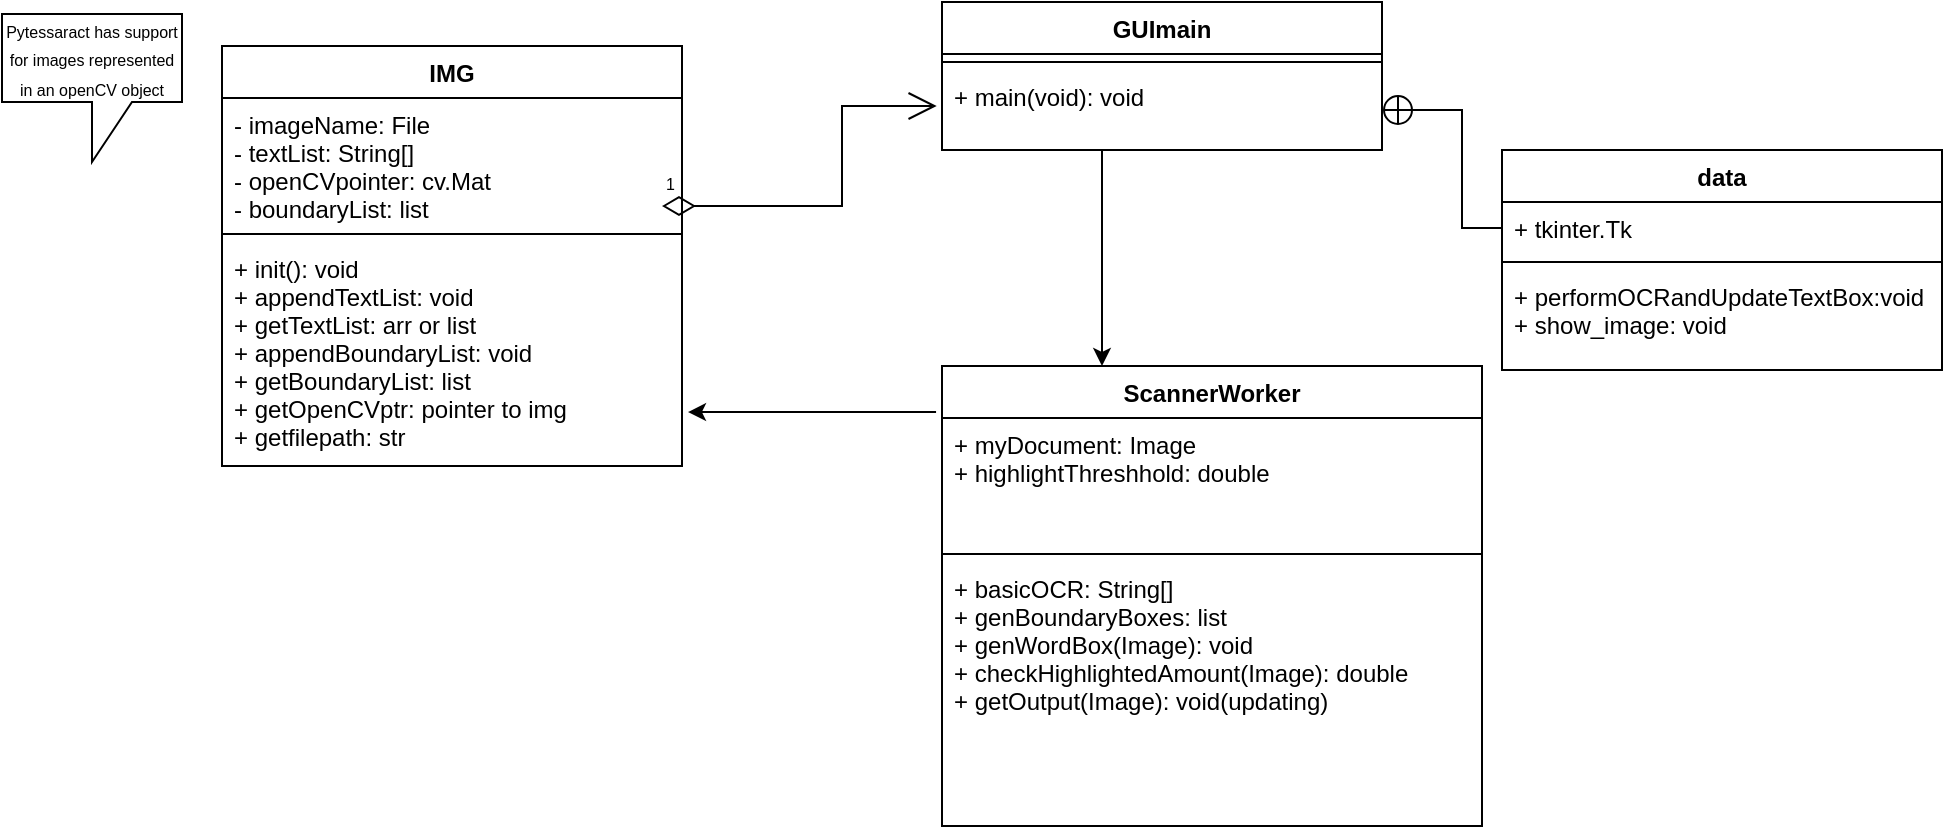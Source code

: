 <mxfile version="15.7.4" type="google"><diagram id="dvbAjtInswgCvb8scLRo" name="Page-1"><mxGraphModel dx="1019" dy="564" grid="1" gridSize="10" guides="1" tooltips="1" connect="1" arrows="1" fold="1" page="1" pageScale="1" pageWidth="850" pageHeight="1100" math="0" shadow="0"><root><mxCell id="0"/><mxCell id="1" parent="0"/><mxCell id="_RKIDM04wMEkd0Bd_AqP-1" value="GUImain" style="swimlane;fontStyle=1;align=center;verticalAlign=top;childLayout=stackLayout;horizontal=1;startSize=26;horizontalStack=0;resizeParent=1;resizeParentMax=0;resizeLast=0;collapsible=1;marginBottom=0;" parent="1" vertex="1"><mxGeometry x="560" y="110" width="220" height="74" as="geometry"/></mxCell><mxCell id="_RKIDM04wMEkd0Bd_AqP-3" value="" style="line;strokeWidth=1;fillColor=none;align=left;verticalAlign=middle;spacingTop=-1;spacingLeft=3;spacingRight=3;rotatable=0;labelPosition=right;points=[];portConstraint=eastwest;" parent="_RKIDM04wMEkd0Bd_AqP-1" vertex="1"><mxGeometry y="26" width="220" height="8" as="geometry"/></mxCell><mxCell id="_RKIDM04wMEkd0Bd_AqP-4" value="+ main(void): void" style="text;strokeColor=none;fillColor=none;align=left;verticalAlign=top;spacingLeft=4;spacingRight=4;overflow=hidden;rotatable=0;points=[[0,0.5],[1,0.5]];portConstraint=eastwest;" parent="_RKIDM04wMEkd0Bd_AqP-1" vertex="1"><mxGeometry y="34" width="220" height="40" as="geometry"/></mxCell><mxCell id="_RKIDM04wMEkd0Bd_AqP-5" value="ScannerWorker" style="swimlane;fontStyle=1;align=center;verticalAlign=top;childLayout=stackLayout;horizontal=1;startSize=26;horizontalStack=0;resizeParent=1;resizeParentMax=0;resizeLast=0;collapsible=1;marginBottom=0;" parent="1" vertex="1"><mxGeometry x="560" y="292" width="270" height="230" as="geometry"/></mxCell><mxCell id="_RKIDM04wMEkd0Bd_AqP-6" value="+ myDocument: Image&#10;+ highlightThreshhold: double" style="text;strokeColor=none;fillColor=none;align=left;verticalAlign=top;spacingLeft=4;spacingRight=4;overflow=hidden;rotatable=0;points=[[0,0.5],[1,0.5]];portConstraint=eastwest;" parent="_RKIDM04wMEkd0Bd_AqP-5" vertex="1"><mxGeometry y="26" width="270" height="64" as="geometry"/></mxCell><mxCell id="_RKIDM04wMEkd0Bd_AqP-7" value="" style="line;strokeWidth=1;fillColor=none;align=left;verticalAlign=middle;spacingTop=-1;spacingLeft=3;spacingRight=3;rotatable=0;labelPosition=right;points=[];portConstraint=eastwest;" parent="_RKIDM04wMEkd0Bd_AqP-5" vertex="1"><mxGeometry y="90" width="270" height="8" as="geometry"/></mxCell><mxCell id="_RKIDM04wMEkd0Bd_AqP-8" value="+ basicOCR: String[]&#10;+ genBoundaryBoxes: list&#10;+ genWordBox(Image): void&#10;+ checkHighlightedAmount(Image): double&#10;+ getOutput(Image): void(updating)&#10;" style="text;strokeColor=none;fillColor=none;align=left;verticalAlign=top;spacingLeft=4;spacingRight=4;overflow=hidden;rotatable=0;points=[[0,0.5],[1,0.5]];portConstraint=eastwest;" parent="_RKIDM04wMEkd0Bd_AqP-5" vertex="1"><mxGeometry y="98" width="270" height="132" as="geometry"/></mxCell><mxCell id="_RKIDM04wMEkd0Bd_AqP-9" value="IMG" style="swimlane;fontStyle=1;align=center;verticalAlign=top;childLayout=stackLayout;horizontal=1;startSize=26;horizontalStack=0;resizeParent=1;resizeParentMax=0;resizeLast=0;collapsible=1;marginBottom=0;" parent="1" vertex="1"><mxGeometry x="200" y="132" width="230" height="210" as="geometry"/></mxCell><mxCell id="_RKIDM04wMEkd0Bd_AqP-10" value="- imageName: File&#10;- textList: String[]&#10;- openCVpointer: cv.Mat&#10;- boundaryList: list&#10;" style="text;strokeColor=none;fillColor=none;align=left;verticalAlign=top;spacingLeft=4;spacingRight=4;overflow=hidden;rotatable=0;points=[[0,0.5],[1,0.5]];portConstraint=eastwest;" parent="_RKIDM04wMEkd0Bd_AqP-9" vertex="1"><mxGeometry y="26" width="230" height="64" as="geometry"/></mxCell><mxCell id="_RKIDM04wMEkd0Bd_AqP-11" value="" style="line;strokeWidth=1;fillColor=none;align=left;verticalAlign=middle;spacingTop=-1;spacingLeft=3;spacingRight=3;rotatable=0;labelPosition=right;points=[];portConstraint=eastwest;" parent="_RKIDM04wMEkd0Bd_AqP-9" vertex="1"><mxGeometry y="90" width="230" height="8" as="geometry"/></mxCell><mxCell id="_RKIDM04wMEkd0Bd_AqP-12" value="+ init(): void&#10;+ appendTextList: void&#10;+ getTextList: arr or list&#10;+ appendBoundaryList: void &#10;+ getBoundaryList: list&#10;+ getOpenCVptr: pointer to img&#10;+ getfilepath: str " style="text;strokeColor=none;fillColor=none;align=left;verticalAlign=top;spacingLeft=4;spacingRight=4;overflow=hidden;rotatable=0;points=[[0,0.5],[1,0.5]];portConstraint=eastwest;" parent="_RKIDM04wMEkd0Bd_AqP-9" vertex="1"><mxGeometry y="98" width="230" height="112" as="geometry"/></mxCell><mxCell id="_RKIDM04wMEkd0Bd_AqP-13" value="&lt;font style=&quot;font-size: 8px&quot;&gt;Pytessaract has support for images represented in an openCV object&lt;/font&gt;" style="shape=callout;whiteSpace=wrap;html=1;perimeter=calloutPerimeter;" parent="1" vertex="1"><mxGeometry x="90" y="116" width="90" height="74" as="geometry"/></mxCell><mxCell id="_RKIDM04wMEkd0Bd_AqP-14" value="1" style="endArrow=open;html=1;endSize=12;startArrow=diamondThin;startSize=14;startFill=0;edgeStyle=orthogonalEdgeStyle;align=left;verticalAlign=bottom;rounded=0;fontSize=8;entryX=-0.012;entryY=1;entryDx=0;entryDy=0;entryPerimeter=0;" parent="1" edge="1"><mxGeometry x="-1" y="3" relative="1" as="geometry"><mxPoint x="420" y="212" as="sourcePoint"/><mxPoint x="557.36" y="162" as="targetPoint"/><Array as="points"><mxPoint x="510" y="212"/><mxPoint x="510" y="162"/></Array></mxGeometry></mxCell><mxCell id="_RKIDM04wMEkd0Bd_AqP-15" value="" style="edgeStyle=orthogonalEdgeStyle;rounded=0;orthogonalLoop=1;jettySize=auto;html=1;fontSize=8;" parent="1" source="_RKIDM04wMEkd0Bd_AqP-4" target="_RKIDM04wMEkd0Bd_AqP-5" edge="1"><mxGeometry relative="1" as="geometry"><Array as="points"><mxPoint x="640" y="222"/><mxPoint x="640" y="222"/></Array></mxGeometry></mxCell><mxCell id="NcZqn75gTkZIQ0C3eaCH-2" value="" style="endArrow=classic;html=1;rounded=0;entryX=1.013;entryY=0.759;entryDx=0;entryDy=0;entryPerimeter=0;exitX=-0.011;exitY=-0.047;exitDx=0;exitDy=0;exitPerimeter=0;" parent="1" source="_RKIDM04wMEkd0Bd_AqP-6" target="_RKIDM04wMEkd0Bd_AqP-12" edge="1"><mxGeometry width="50" height="50" relative="1" as="geometry"><mxPoint x="480" y="410" as="sourcePoint"/><mxPoint x="530" y="360" as="targetPoint"/></mxGeometry></mxCell><mxCell id="uH4Cw3zurdJFzgraK2gm-7" style="edgeStyle=orthogonalEdgeStyle;rounded=0;orthogonalLoop=1;jettySize=auto;html=1;exitX=1;exitY=0.5;exitDx=0;exitDy=0;entryX=0;entryY=0.5;entryDx=0;entryDy=0;endArrow=none;endFill=0;startArrow=circlePlus;startFill=0;" edge="1" parent="1" source="_RKIDM04wMEkd0Bd_AqP-4" target="uH4Cw3zurdJFzgraK2gm-10"><mxGeometry relative="1" as="geometry"><mxPoint x="820" y="278" as="targetPoint"/><Array as="points"><mxPoint x="820" y="164"/><mxPoint x="820" y="223"/></Array></mxGeometry></mxCell><mxCell id="uH4Cw3zurdJFzgraK2gm-9" value="data" style="swimlane;fontStyle=1;align=center;verticalAlign=top;childLayout=stackLayout;horizontal=1;startSize=26;horizontalStack=0;resizeParent=1;resizeParentMax=0;resizeLast=0;collapsible=1;marginBottom=0;" vertex="1" parent="1"><mxGeometry x="840" y="184" width="220" height="110" as="geometry"/></mxCell><mxCell id="uH4Cw3zurdJFzgraK2gm-10" value="+ tkinter.Tk" style="text;strokeColor=none;fillColor=none;align=left;verticalAlign=top;spacingLeft=4;spacingRight=4;overflow=hidden;rotatable=0;points=[[0,0.5],[1,0.5]];portConstraint=eastwest;" vertex="1" parent="uH4Cw3zurdJFzgraK2gm-9"><mxGeometry y="26" width="220" height="26" as="geometry"/></mxCell><mxCell id="uH4Cw3zurdJFzgraK2gm-11" value="" style="line;strokeWidth=1;fillColor=none;align=left;verticalAlign=middle;spacingTop=-1;spacingLeft=3;spacingRight=3;rotatable=0;labelPosition=right;points=[];portConstraint=eastwest;" vertex="1" parent="uH4Cw3zurdJFzgraK2gm-9"><mxGeometry y="52" width="220" height="8" as="geometry"/></mxCell><mxCell id="uH4Cw3zurdJFzgraK2gm-12" value="+ performOCRandUpdateTextBox:void&#10;+ show_image: void" style="text;strokeColor=none;fillColor=none;align=left;verticalAlign=top;spacingLeft=4;spacingRight=4;overflow=hidden;rotatable=0;points=[[0,0.5],[1,0.5]];portConstraint=eastwest;" vertex="1" parent="uH4Cw3zurdJFzgraK2gm-9"><mxGeometry y="60" width="220" height="50" as="geometry"/></mxCell></root></mxGraphModel></diagram></mxfile>